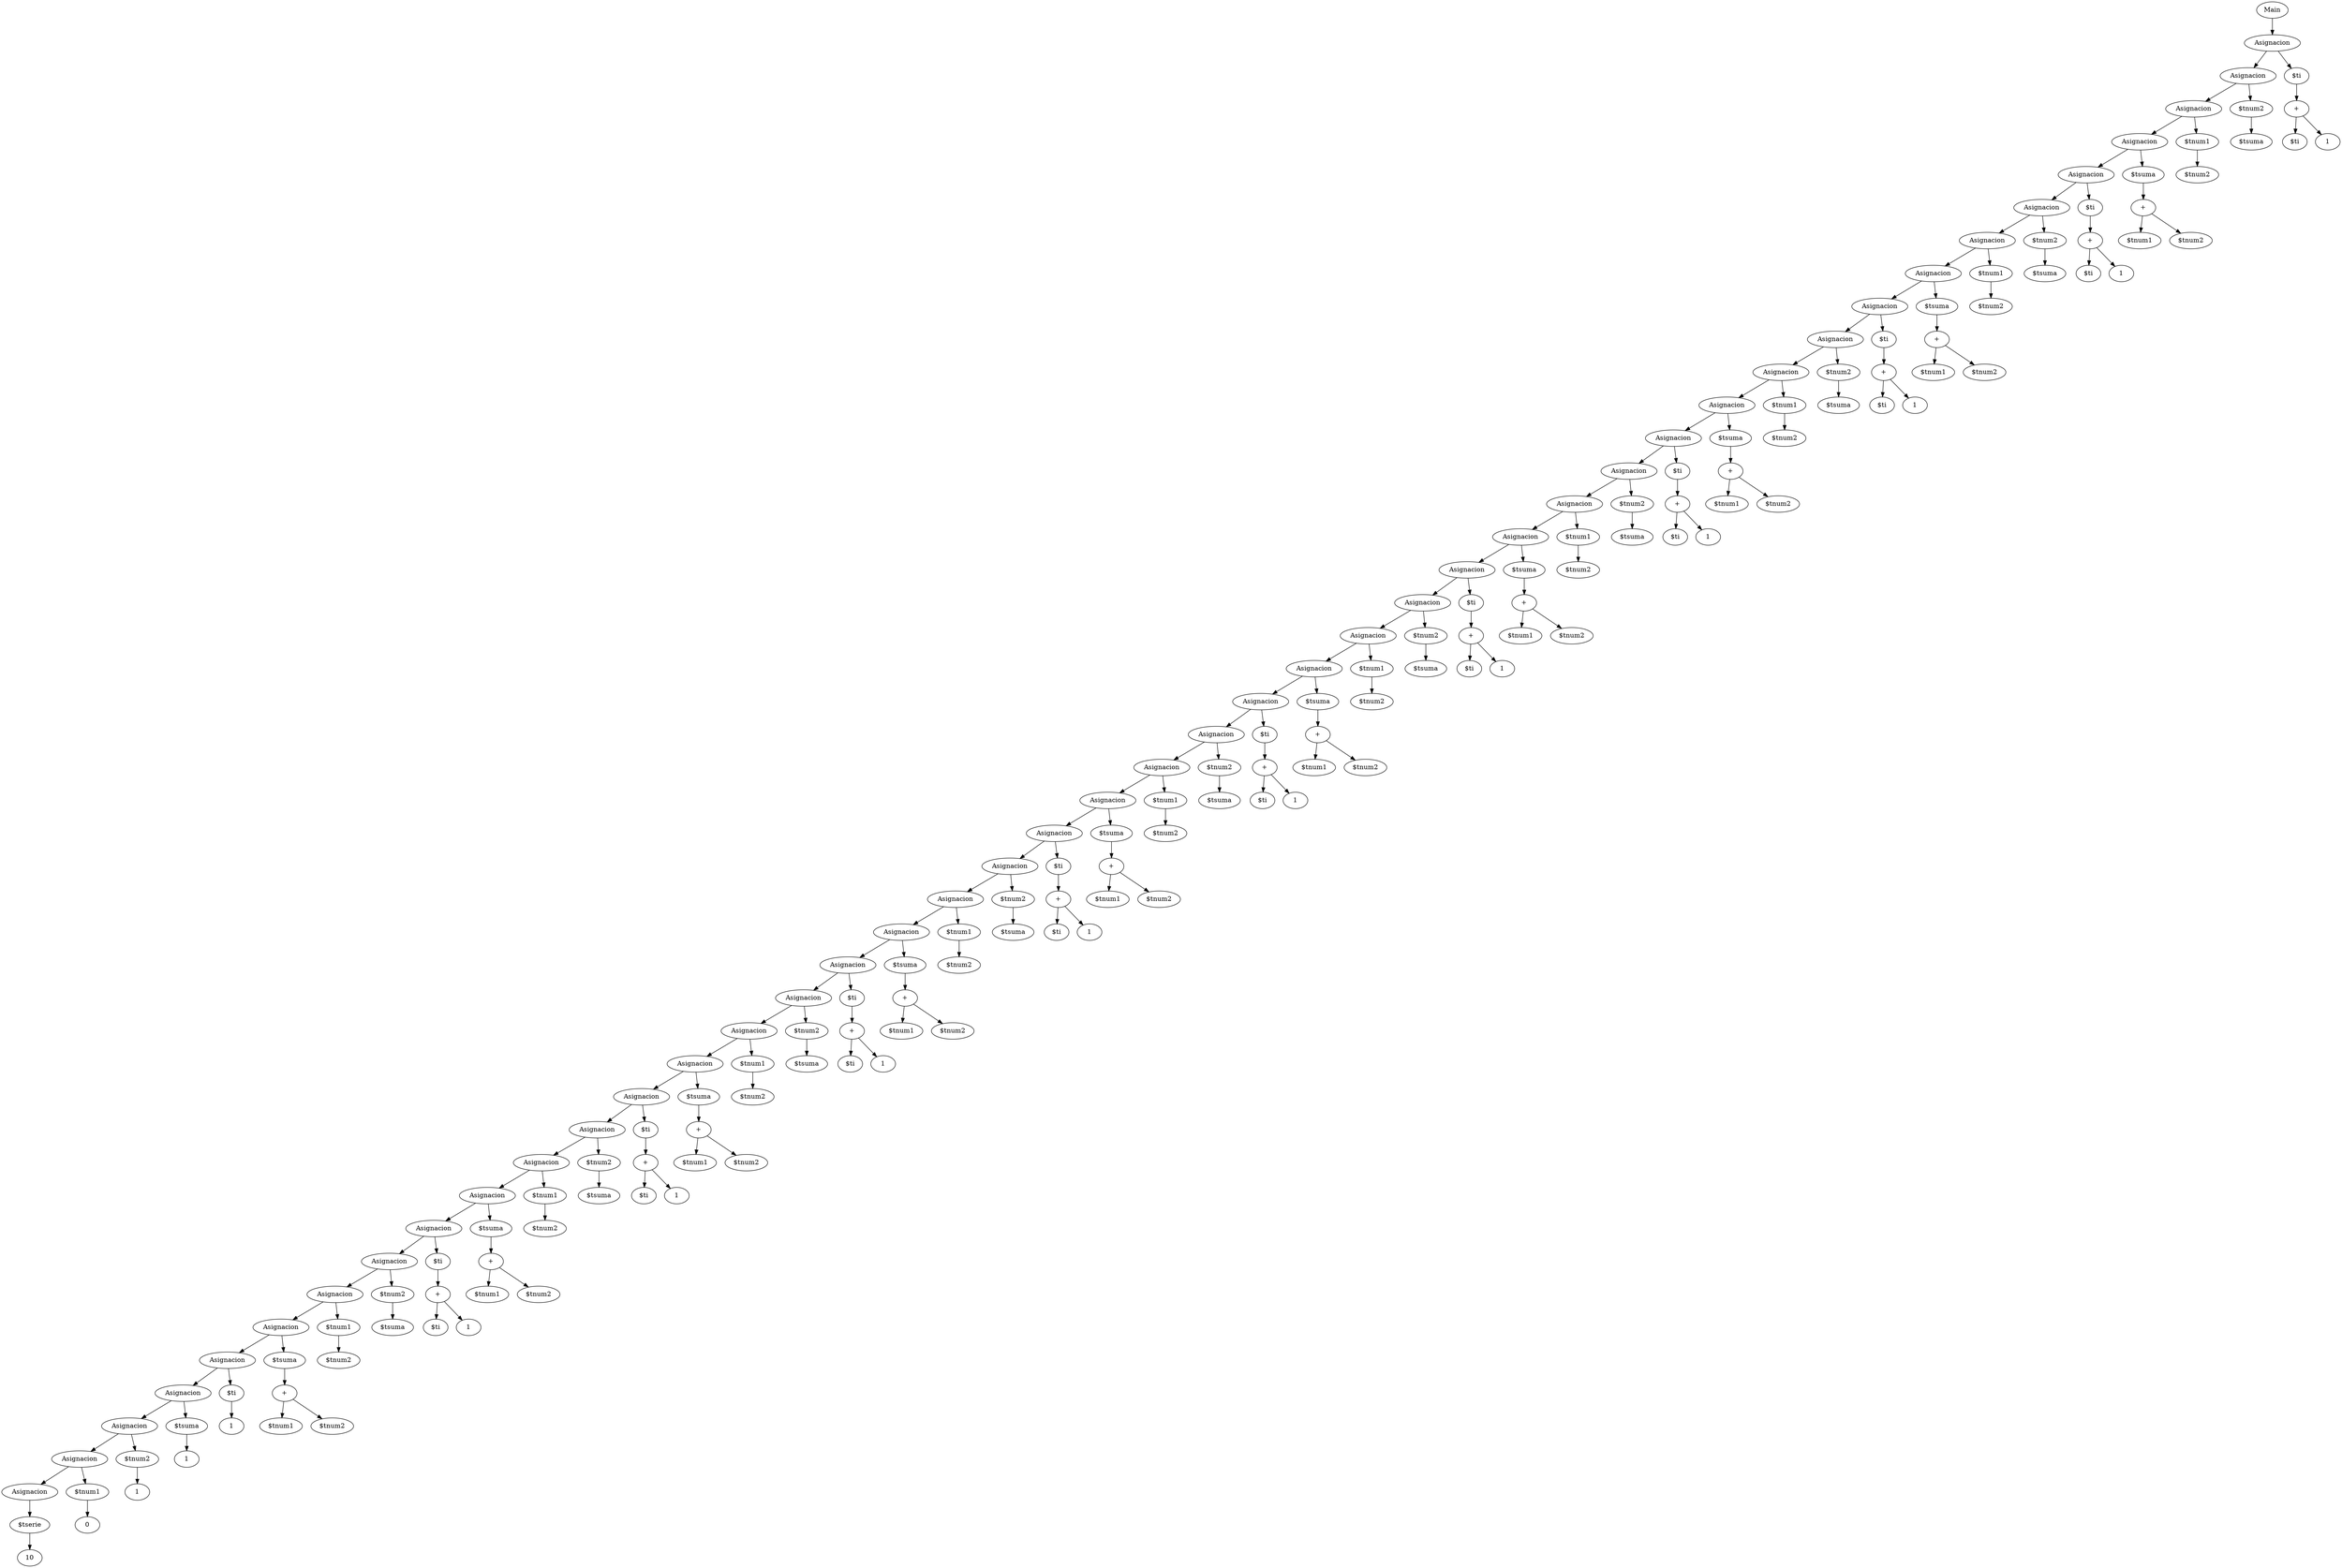 Digraph{
 p0[label="Main"];
nodo1[label="10"];
nodo2[label="$tserie"];
p1[label="Asignacion"];
p1->nodo2;
nodo2->nodo1;
nodo3[label="0"];
nodo4[label="$tnum1"];
p2[label="Asignacion"];
p2->nodo4;
nodo4->nodo3;
nodo5[label="1"];
nodo6[label="$tnum2"];
p3[label="Asignacion"];
p3->nodo6;
nodo6->nodo5;
nodo7[label="1"];
nodo8[label="$tsuma"];
p4[label="Asignacion"];
p4->nodo8;
nodo8->nodo7;
nodo9[label="1"];
nodo10[label="$ti"];
p5[label="Asignacion"];
p5->nodo10;
nodo10->nodo9;
nodo11[label="$tnum1"];
nodo12[label="$tnum2"];
nodo13[label="+"];
nodo13->nodo11;
nodo13->nodo12;
nodo14[label="$tsuma"];
p6[label="Asignacion"];
p6->nodo14;
nodo14->nodo13;
nodo15[label="$tnum2"];
nodo16[label="$tnum1"];
p7[label="Asignacion"];
p7->nodo16;
nodo16->nodo15;
nodo17[label="$tsuma"];
nodo18[label="$tnum2"];
p8[label="Asignacion"];
p8->nodo18;
nodo18->nodo17;
nodo19[label="$ti"];
nodo20[label="1"];
nodo21[label="+"];
nodo21->nodo19;
nodo21->nodo20;
nodo22[label="$ti"];
p9[label="Asignacion"];
p9->nodo22;
nodo22->nodo21;
nodo23[label="$tnum1"];
nodo24[label="$tnum2"];
nodo25[label="+"];
nodo25->nodo23;
nodo25->nodo24;
nodo26[label="$tsuma"];
p10[label="Asignacion"];
p10->nodo26;
nodo26->nodo25;
nodo27[label="$tnum2"];
nodo28[label="$tnum1"];
p11[label="Asignacion"];
p11->nodo28;
nodo28->nodo27;
nodo29[label="$tsuma"];
nodo30[label="$tnum2"];
p12[label="Asignacion"];
p12->nodo30;
nodo30->nodo29;
nodo31[label="$ti"];
nodo32[label="1"];
nodo33[label="+"];
nodo33->nodo31;
nodo33->nodo32;
nodo34[label="$ti"];
p13[label="Asignacion"];
p13->nodo34;
nodo34->nodo33;
nodo35[label="$tnum1"];
nodo36[label="$tnum2"];
nodo37[label="+"];
nodo37->nodo35;
nodo37->nodo36;
nodo38[label="$tsuma"];
p14[label="Asignacion"];
p14->nodo38;
nodo38->nodo37;
nodo39[label="$tnum2"];
nodo40[label="$tnum1"];
p15[label="Asignacion"];
p15->nodo40;
nodo40->nodo39;
nodo41[label="$tsuma"];
nodo42[label="$tnum2"];
p16[label="Asignacion"];
p16->nodo42;
nodo42->nodo41;
nodo43[label="$ti"];
nodo44[label="1"];
nodo45[label="+"];
nodo45->nodo43;
nodo45->nodo44;
nodo46[label="$ti"];
p17[label="Asignacion"];
p17->nodo46;
nodo46->nodo45;
nodo47[label="$tnum1"];
nodo48[label="$tnum2"];
nodo49[label="+"];
nodo49->nodo47;
nodo49->nodo48;
nodo50[label="$tsuma"];
p18[label="Asignacion"];
p18->nodo50;
nodo50->nodo49;
nodo51[label="$tnum2"];
nodo52[label="$tnum1"];
p19[label="Asignacion"];
p19->nodo52;
nodo52->nodo51;
nodo53[label="$tsuma"];
nodo54[label="$tnum2"];
p20[label="Asignacion"];
p20->nodo54;
nodo54->nodo53;
nodo55[label="$ti"];
nodo56[label="1"];
nodo57[label="+"];
nodo57->nodo55;
nodo57->nodo56;
nodo58[label="$ti"];
p21[label="Asignacion"];
p21->nodo58;
nodo58->nodo57;
nodo59[label="$tnum1"];
nodo60[label="$tnum2"];
nodo61[label="+"];
nodo61->nodo59;
nodo61->nodo60;
nodo62[label="$tsuma"];
p22[label="Asignacion"];
p22->nodo62;
nodo62->nodo61;
nodo63[label="$tnum2"];
nodo64[label="$tnum1"];
p23[label="Asignacion"];
p23->nodo64;
nodo64->nodo63;
nodo65[label="$tsuma"];
nodo66[label="$tnum2"];
p24[label="Asignacion"];
p24->nodo66;
nodo66->nodo65;
nodo67[label="$ti"];
nodo68[label="1"];
nodo69[label="+"];
nodo69->nodo67;
nodo69->nodo68;
nodo70[label="$ti"];
p25[label="Asignacion"];
p25->nodo70;
nodo70->nodo69;
nodo71[label="$tnum1"];
nodo72[label="$tnum2"];
nodo73[label="+"];
nodo73->nodo71;
nodo73->nodo72;
nodo74[label="$tsuma"];
p26[label="Asignacion"];
p26->nodo74;
nodo74->nodo73;
nodo75[label="$tnum2"];
nodo76[label="$tnum1"];
p27[label="Asignacion"];
p27->nodo76;
nodo76->nodo75;
nodo77[label="$tsuma"];
nodo78[label="$tnum2"];
p28[label="Asignacion"];
p28->nodo78;
nodo78->nodo77;
nodo79[label="$ti"];
nodo80[label="1"];
nodo81[label="+"];
nodo81->nodo79;
nodo81->nodo80;
nodo82[label="$ti"];
p29[label="Asignacion"];
p29->nodo82;
nodo82->nodo81;
nodo83[label="$tnum1"];
nodo84[label="$tnum2"];
nodo85[label="+"];
nodo85->nodo83;
nodo85->nodo84;
nodo86[label="$tsuma"];
p30[label="Asignacion"];
p30->nodo86;
nodo86->nodo85;
nodo87[label="$tnum2"];
nodo88[label="$tnum1"];
p31[label="Asignacion"];
p31->nodo88;
nodo88->nodo87;
nodo89[label="$tsuma"];
nodo90[label="$tnum2"];
p32[label="Asignacion"];
p32->nodo90;
nodo90->nodo89;
nodo91[label="$ti"];
nodo92[label="1"];
nodo93[label="+"];
nodo93->nodo91;
nodo93->nodo92;
nodo94[label="$ti"];
p33[label="Asignacion"];
p33->nodo94;
nodo94->nodo93;
nodo95[label="$tnum1"];
nodo96[label="$tnum2"];
nodo97[label="+"];
nodo97->nodo95;
nodo97->nodo96;
nodo98[label="$tsuma"];
p34[label="Asignacion"];
p34->nodo98;
nodo98->nodo97;
nodo99[label="$tnum2"];
nodo100[label="$tnum1"];
p35[label="Asignacion"];
p35->nodo100;
nodo100->nodo99;
nodo101[label="$tsuma"];
nodo102[label="$tnum2"];
p36[label="Asignacion"];
p36->nodo102;
nodo102->nodo101;
nodo103[label="$ti"];
nodo104[label="1"];
nodo105[label="+"];
nodo105->nodo103;
nodo105->nodo104;
nodo106[label="$ti"];
p37[label="Asignacion"];
p37->nodo106;
nodo106->nodo105;
nodo107[label="$tnum1"];
nodo108[label="$tnum2"];
nodo109[label="+"];
nodo109->nodo107;
nodo109->nodo108;
nodo110[label="$tsuma"];
p38[label="Asignacion"];
p38->nodo110;
nodo110->nodo109;
nodo111[label="$tnum2"];
nodo112[label="$tnum1"];
p39[label="Asignacion"];
p39->nodo112;
nodo112->nodo111;
nodo113[label="$tsuma"];
nodo114[label="$tnum2"];
p40[label="Asignacion"];
p40->nodo114;
nodo114->nodo113;
nodo115[label="$ti"];
nodo116[label="1"];
nodo117[label="+"];
nodo117->nodo115;
nodo117->nodo116;
nodo118[label="$ti"];
p41[label="Asignacion"];
p41->nodo118;
nodo118->nodo117;
nodo119[label="$tnum1"];
nodo120[label="$tnum2"];
nodo121[label="+"];
nodo121->nodo119;
nodo121->nodo120;
nodo122[label="$tsuma"];
p42[label="Asignacion"];
p42->nodo122;
nodo122->nodo121;
nodo123[label="$tnum2"];
nodo124[label="$tnum1"];
p43[label="Asignacion"];
p43->nodo124;
nodo124->nodo123;
nodo125[label="$tsuma"];
nodo126[label="$tnum2"];
p44[label="Asignacion"];
p44->nodo126;
nodo126->nodo125;
nodo127[label="$ti"];
nodo128[label="1"];
nodo129[label="+"];
nodo129->nodo127;
nodo129->nodo128;
nodo130[label="$ti"];
p45[label="Asignacion"];
p45->nodo130;
nodo130->nodo129;
p0->p45;
p45->p44;
p44->p43;
p43->p42;
p42->p41;
p41->p40;
p40->p39;
p39->p38;
p38->p37;
p37->p36;
p36->p35;
p35->p34;
p34->p33;
p33->p32;
p32->p31;
p31->p30;
p30->p29;
p29->p28;
p28->p27;
p27->p26;
p26->p25;
p25->p24;
p24->p23;
p23->p22;
p22->p21;
p21->p20;
p20->p19;
p19->p18;
p18->p17;
p17->p16;
p16->p15;
p15->p14;
p14->p13;
p13->p12;
p12->p11;
p11->p10;
p10->p9;
p9->p8;
p8->p7;
p7->p6;
p6->p5;
p5->p4;
p4->p3;
p3->p2;
p2->p1;
}